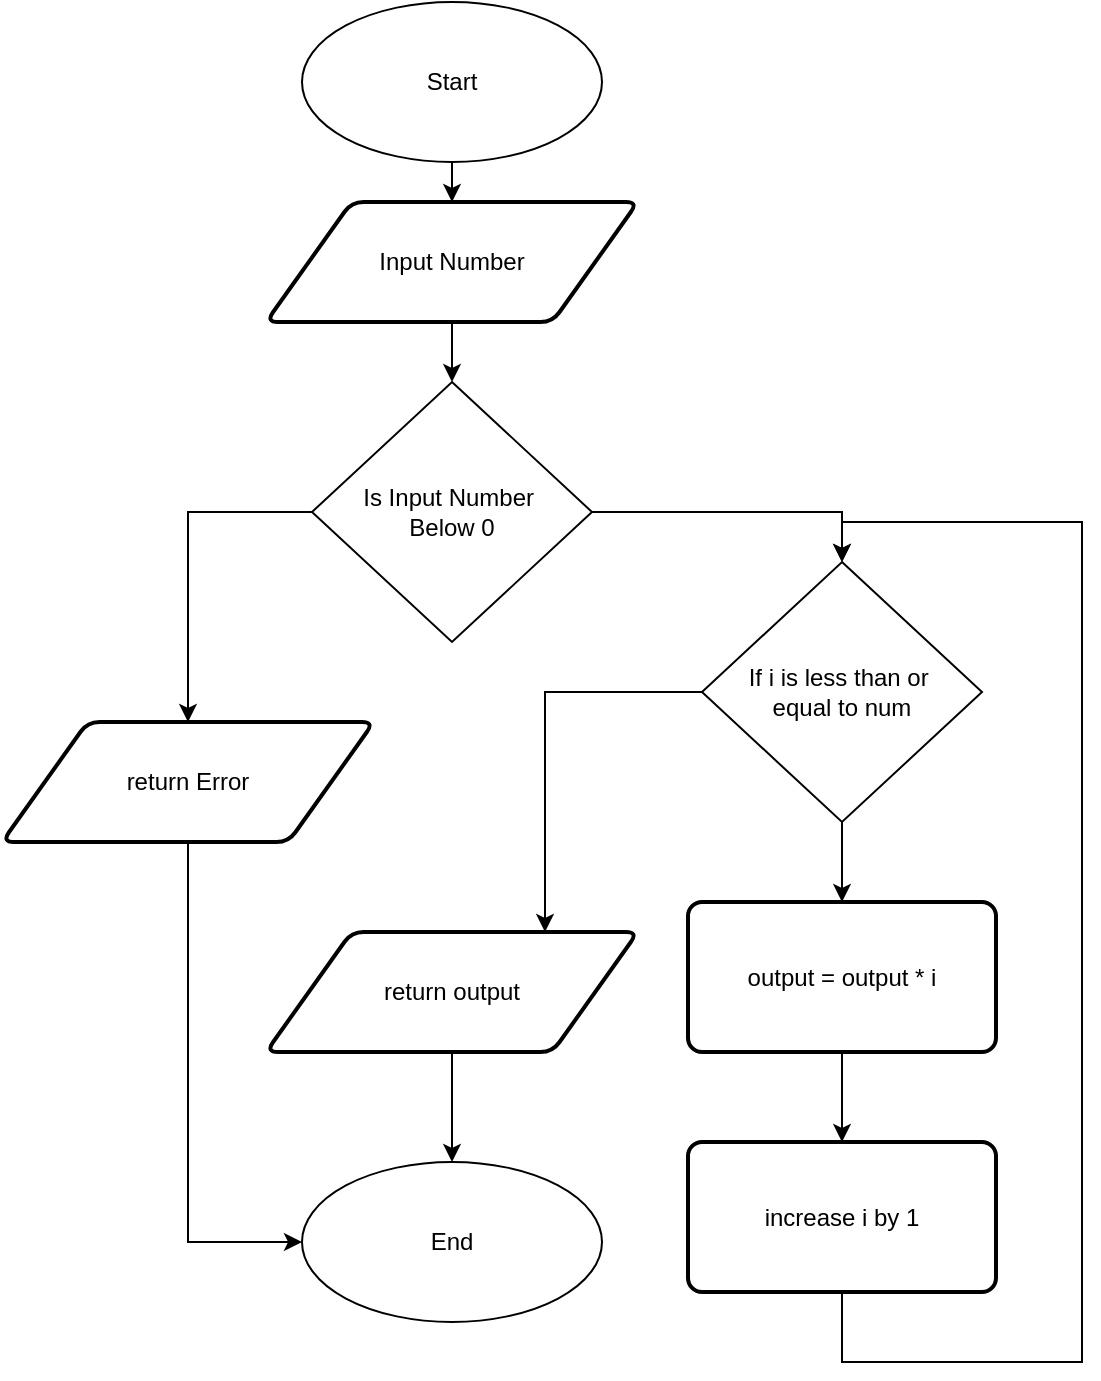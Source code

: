 <mxfile version="24.7.13">
  <diagram name="Page-1" id="MFsJs4J_4T1Ka4538Kff">
    <mxGraphModel dx="1461" dy="725" grid="1" gridSize="10" guides="1" tooltips="1" connect="1" arrows="1" fold="1" page="1" pageScale="1" pageWidth="850" pageHeight="1100" math="0" shadow="0">
      <root>
        <mxCell id="0" />
        <mxCell id="1" parent="0" />
        <mxCell id="4GTHRm1EEQLk-Ho1EM6f-4" value="" style="edgeStyle=orthogonalEdgeStyle;rounded=0;orthogonalLoop=1;jettySize=auto;html=1;" edge="1" parent="1" source="4GTHRm1EEQLk-Ho1EM6f-1" target="4GTHRm1EEQLk-Ho1EM6f-3">
          <mxGeometry relative="1" as="geometry" />
        </mxCell>
        <mxCell id="4GTHRm1EEQLk-Ho1EM6f-1" value="Start" style="ellipse;whiteSpace=wrap;html=1;" vertex="1" parent="1">
          <mxGeometry x="330" y="50" width="150" height="80" as="geometry" />
        </mxCell>
        <mxCell id="4GTHRm1EEQLk-Ho1EM6f-7" style="edgeStyle=orthogonalEdgeStyle;rounded=0;orthogonalLoop=1;jettySize=auto;html=1;entryX=0.5;entryY=0;entryDx=0;entryDy=0;" edge="1" parent="1" source="4GTHRm1EEQLk-Ho1EM6f-2" target="4GTHRm1EEQLk-Ho1EM6f-6">
          <mxGeometry relative="1" as="geometry" />
        </mxCell>
        <mxCell id="4GTHRm1EEQLk-Ho1EM6f-21" style="edgeStyle=orthogonalEdgeStyle;rounded=0;orthogonalLoop=1;jettySize=auto;html=1;entryX=0.5;entryY=0;entryDx=0;entryDy=0;" edge="1" parent="1" source="4GTHRm1EEQLk-Ho1EM6f-2" target="4GTHRm1EEQLk-Ho1EM6f-18">
          <mxGeometry relative="1" as="geometry">
            <Array as="points">
              <mxPoint x="273" y="305" />
            </Array>
          </mxGeometry>
        </mxCell>
        <mxCell id="4GTHRm1EEQLk-Ho1EM6f-2" value="Is Input Number&amp;nbsp;&lt;div&gt;Below 0&lt;/div&gt;" style="rhombus;whiteSpace=wrap;html=1;" vertex="1" parent="1">
          <mxGeometry x="335" y="240" width="140" height="130" as="geometry" />
        </mxCell>
        <mxCell id="4GTHRm1EEQLk-Ho1EM6f-5" value="" style="edgeStyle=orthogonalEdgeStyle;rounded=0;orthogonalLoop=1;jettySize=auto;html=1;" edge="1" parent="1" source="4GTHRm1EEQLk-Ho1EM6f-3" target="4GTHRm1EEQLk-Ho1EM6f-2">
          <mxGeometry relative="1" as="geometry" />
        </mxCell>
        <mxCell id="4GTHRm1EEQLk-Ho1EM6f-3" value="Input Number" style="shape=parallelogram;html=1;strokeWidth=2;perimeter=parallelogramPerimeter;whiteSpace=wrap;rounded=1;arcSize=12;size=0.23;" vertex="1" parent="1">
          <mxGeometry x="312" y="150" width="186" height="60" as="geometry" />
        </mxCell>
        <mxCell id="4GTHRm1EEQLk-Ho1EM6f-9" value="" style="edgeStyle=orthogonalEdgeStyle;rounded=0;orthogonalLoop=1;jettySize=auto;html=1;" edge="1" parent="1" source="4GTHRm1EEQLk-Ho1EM6f-6" target="4GTHRm1EEQLk-Ho1EM6f-8">
          <mxGeometry relative="1" as="geometry" />
        </mxCell>
        <mxCell id="4GTHRm1EEQLk-Ho1EM6f-20" style="edgeStyle=orthogonalEdgeStyle;rounded=0;orthogonalLoop=1;jettySize=auto;html=1;entryX=0.75;entryY=0;entryDx=0;entryDy=0;" edge="1" parent="1" source="4GTHRm1EEQLk-Ho1EM6f-6" target="4GTHRm1EEQLk-Ho1EM6f-19">
          <mxGeometry relative="1" as="geometry" />
        </mxCell>
        <mxCell id="4GTHRm1EEQLk-Ho1EM6f-6" value="If i is less than or&amp;nbsp;&lt;div&gt;equal to num&lt;/div&gt;" style="rhombus;whiteSpace=wrap;html=1;" vertex="1" parent="1">
          <mxGeometry x="530" y="330" width="140" height="130" as="geometry" />
        </mxCell>
        <mxCell id="4GTHRm1EEQLk-Ho1EM6f-12" value="" style="edgeStyle=orthogonalEdgeStyle;rounded=0;orthogonalLoop=1;jettySize=auto;html=1;" edge="1" parent="1" source="4GTHRm1EEQLk-Ho1EM6f-8" target="4GTHRm1EEQLk-Ho1EM6f-11">
          <mxGeometry relative="1" as="geometry" />
        </mxCell>
        <mxCell id="4GTHRm1EEQLk-Ho1EM6f-8" value="output = output * i" style="rounded=1;whiteSpace=wrap;html=1;absoluteArcSize=1;arcSize=14;strokeWidth=2;" vertex="1" parent="1">
          <mxGeometry x="523" y="500" width="154" height="75" as="geometry" />
        </mxCell>
        <mxCell id="4GTHRm1EEQLk-Ho1EM6f-14" style="edgeStyle=orthogonalEdgeStyle;rounded=0;orthogonalLoop=1;jettySize=auto;html=1;entryX=0.5;entryY=0;entryDx=0;entryDy=0;" edge="1" parent="1" source="4GTHRm1EEQLk-Ho1EM6f-11" target="4GTHRm1EEQLk-Ho1EM6f-6">
          <mxGeometry relative="1" as="geometry">
            <Array as="points">
              <mxPoint x="600" y="730" />
              <mxPoint x="720" y="730" />
              <mxPoint x="720" y="310" />
              <mxPoint x="600" y="310" />
            </Array>
          </mxGeometry>
        </mxCell>
        <mxCell id="4GTHRm1EEQLk-Ho1EM6f-11" value="increase i by 1" style="rounded=1;whiteSpace=wrap;html=1;absoluteArcSize=1;arcSize=14;strokeWidth=2;" vertex="1" parent="1">
          <mxGeometry x="523" y="620" width="154" height="75" as="geometry" />
        </mxCell>
        <mxCell id="4GTHRm1EEQLk-Ho1EM6f-24" style="edgeStyle=orthogonalEdgeStyle;rounded=0;orthogonalLoop=1;jettySize=auto;html=1;entryX=0;entryY=0.5;entryDx=0;entryDy=0;" edge="1" parent="1" source="4GTHRm1EEQLk-Ho1EM6f-18" target="4GTHRm1EEQLk-Ho1EM6f-22">
          <mxGeometry relative="1" as="geometry" />
        </mxCell>
        <mxCell id="4GTHRm1EEQLk-Ho1EM6f-18" value="return Error" style="shape=parallelogram;html=1;strokeWidth=2;perimeter=parallelogramPerimeter;whiteSpace=wrap;rounded=1;arcSize=12;size=0.23;" vertex="1" parent="1">
          <mxGeometry x="180" y="410" width="186" height="60" as="geometry" />
        </mxCell>
        <mxCell id="4GTHRm1EEQLk-Ho1EM6f-23" value="" style="edgeStyle=orthogonalEdgeStyle;rounded=0;orthogonalLoop=1;jettySize=auto;html=1;" edge="1" parent="1" source="4GTHRm1EEQLk-Ho1EM6f-19" target="4GTHRm1EEQLk-Ho1EM6f-22">
          <mxGeometry relative="1" as="geometry" />
        </mxCell>
        <mxCell id="4GTHRm1EEQLk-Ho1EM6f-19" value="return output" style="shape=parallelogram;html=1;strokeWidth=2;perimeter=parallelogramPerimeter;whiteSpace=wrap;rounded=1;arcSize=12;size=0.23;" vertex="1" parent="1">
          <mxGeometry x="312" y="515" width="186" height="60" as="geometry" />
        </mxCell>
        <mxCell id="4GTHRm1EEQLk-Ho1EM6f-22" value="End" style="ellipse;whiteSpace=wrap;html=1;" vertex="1" parent="1">
          <mxGeometry x="330" y="630" width="150" height="80" as="geometry" />
        </mxCell>
      </root>
    </mxGraphModel>
  </diagram>
</mxfile>
